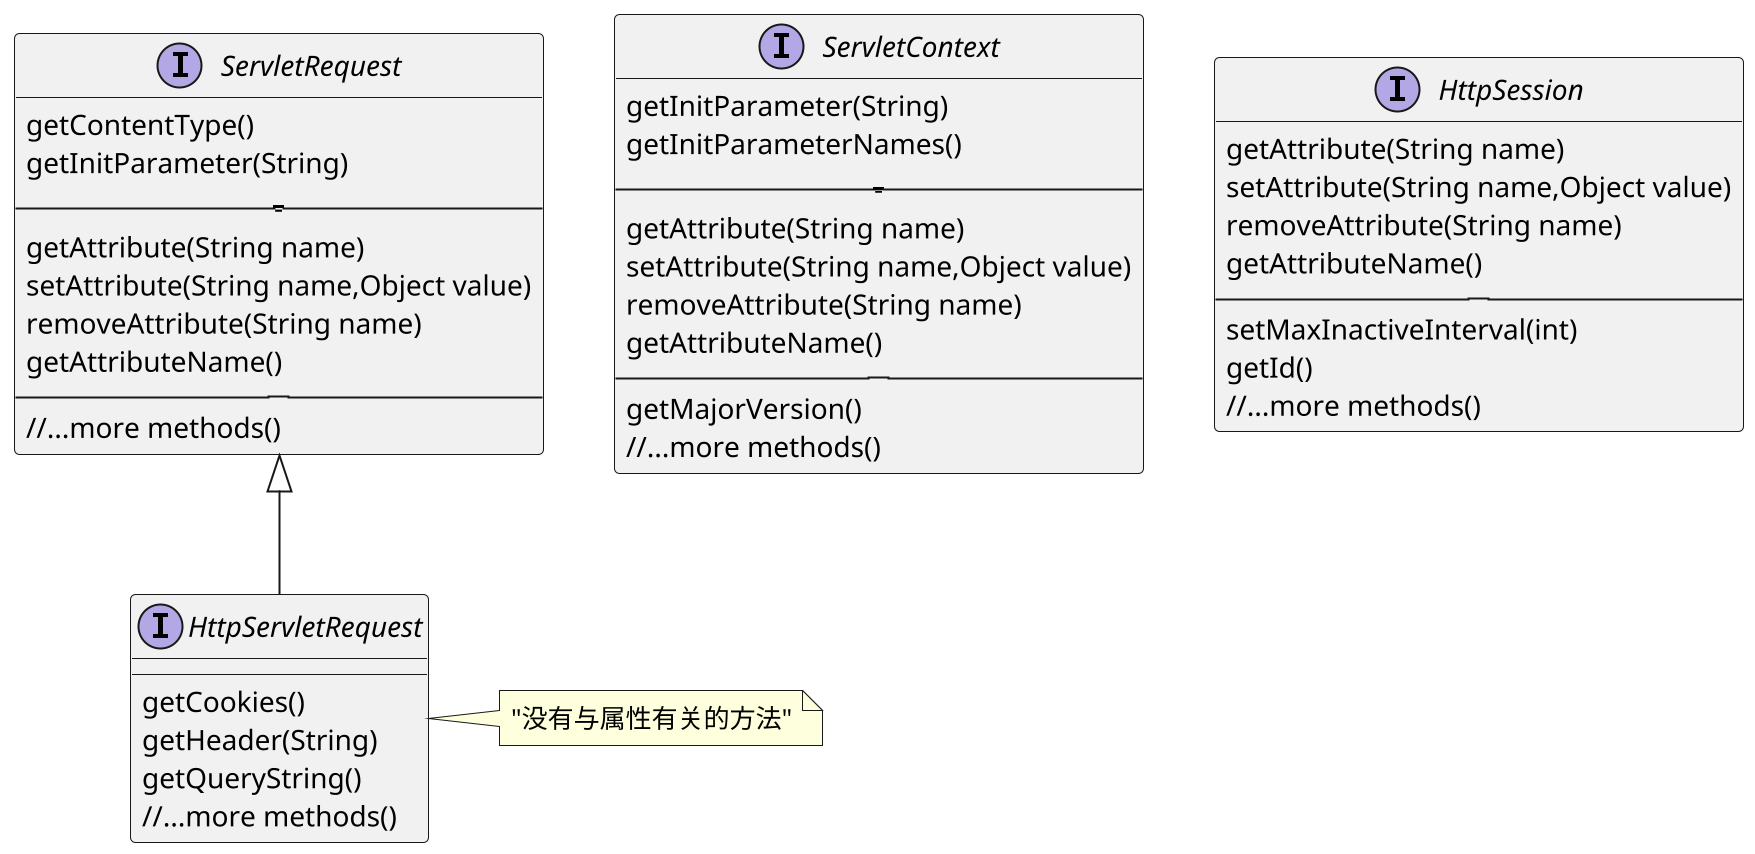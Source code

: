 @startuml 属性API
scale 2
interface ServletContext{
getInitParameter(String)
getInitParameterNames()
---------
getAttribute(String name)
setAttribute(String name,Object value)
removeAttribute(String name)
getAttributeName()
--------
getMajorVersion()
//...more methods()
}

interface ServletRequest{
    getContentType()
    getInitParameter(String)
    ---------
    getAttribute(String name)
    setAttribute(String name,Object value)
    removeAttribute(String name)
    getAttributeName()
    --------
    //...more methods()
}
interface HttpServletRequest{
    getCookies()
    getHeader(String)
    getQueryString()
    //...more methods()
}
interface HttpSession{
    getAttribute(String name)
    setAttribute(String name,Object value)
    removeAttribute(String name)
    getAttributeName()
    --------
    setMaxInactiveInterval(int)
    getId()
    //...more methods()
}

ServletRequest <|-- HttpServletRequest
note right of HttpServletRequest: "没有与属性有关的方法"
@enduml